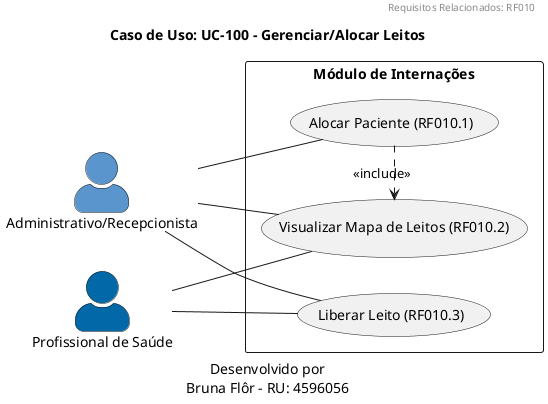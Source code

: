 @startuml

header
Requisitos Relacionados: RF010
end header

caption
Desenvolvido por
Bruna Flôr - RU: 4596056
end caption

title Caso de Uso: UC-100 - Gerenciar/Alocar Leitos

left to right direction
skinparam actorStyle awesome

actor #5A96CD "Administrativo/Recepcionista" as Admin
actor #0368A7 "Profissional de Saúde" as Prof

rectangle "Módulo de Internações" {
    usecase "Visualizar Mapa de Leitos (RF010.2)" as UC_Mapa
    usecase "Alocar Paciente (RF010.1)" as UC_Alocar
    usecase "Liberar Leito (RF010.3)" as UC_Liberar
}

Admin -- UC_Mapa
Admin -- UC_Alocar
Admin -- UC_Liberar

Prof -- UC_Mapa
Prof -- UC_Liberar

UC_Alocar .> UC_Mapa : <<include>>
@enduml